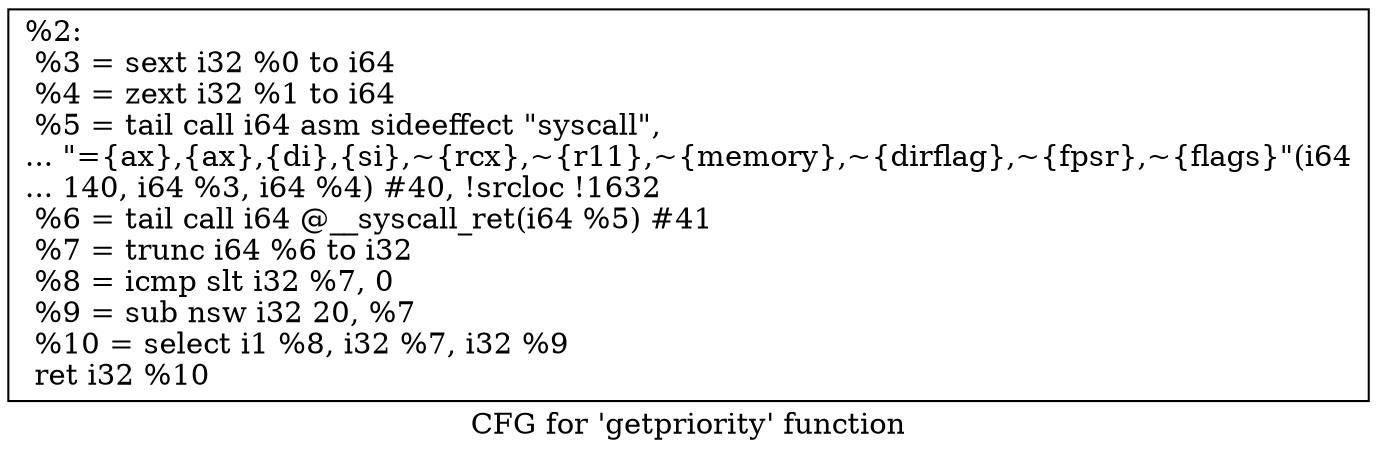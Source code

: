 digraph "CFG for 'getpriority' function" {
	label="CFG for 'getpriority' function";

	Node0x1b4dfe0 [shape=record,label="{%2:\l  %3 = sext i32 %0 to i64\l  %4 = zext i32 %1 to i64\l  %5 = tail call i64 asm sideeffect \"syscall\",\l... \"=\{ax\},\{ax\},\{di\},\{si\},~\{rcx\},~\{r11\},~\{memory\},~\{dirflag\},~\{fpsr\},~\{flags\}\"(i64\l... 140, i64 %3, i64 %4) #40, !srcloc !1632\l  %6 = tail call i64 @__syscall_ret(i64 %5) #41\l  %7 = trunc i64 %6 to i32\l  %8 = icmp slt i32 %7, 0\l  %9 = sub nsw i32 20, %7\l  %10 = select i1 %8, i32 %7, i32 %9\l  ret i32 %10\l}"];
}
